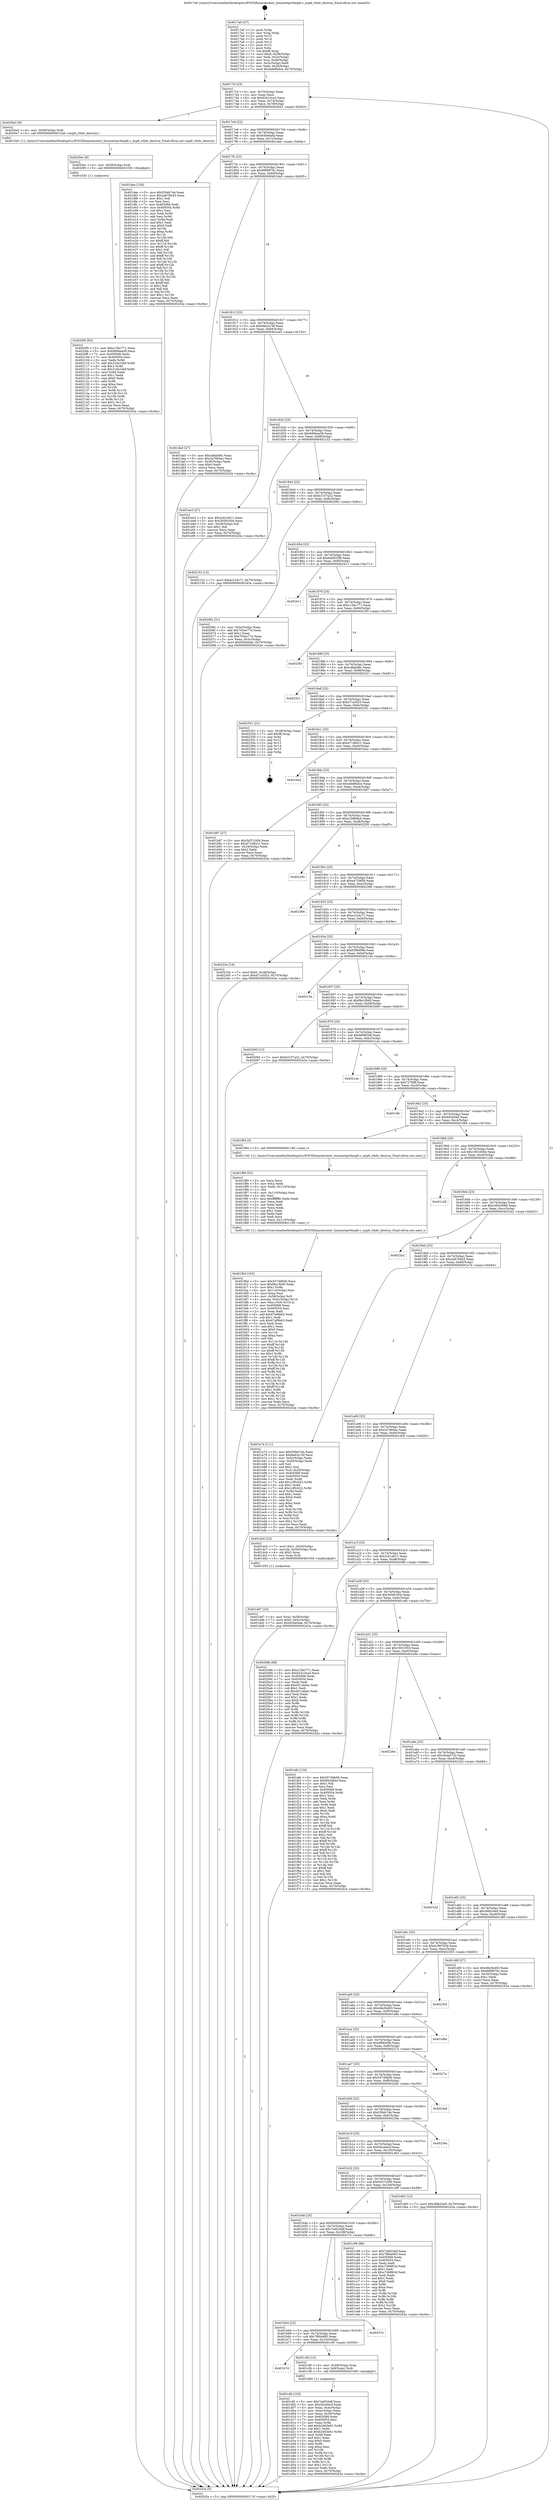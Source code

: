 digraph "0x4017a0" {
  label = "0x4017a0 (/mnt/c/Users/mathe/Desktop/tcc/POCII/binaries/extr_linuxnetipv6mip6.c_mip6_rthdr_destroy_Final-ollvm.out::main(0))"
  labelloc = "t"
  node[shape=record]

  Entry [label="",width=0.3,height=0.3,shape=circle,fillcolor=black,style=filled]
  "0x4017cf" [label="{
     0x4017cf [23]\l
     | [instrs]\l
     &nbsp;&nbsp;0x4017cf \<+3\>: mov -0x70(%rbp),%eax\l
     &nbsp;&nbsp;0x4017d2 \<+2\>: mov %eax,%ecx\l
     &nbsp;&nbsp;0x4017d4 \<+6\>: sub $0x92410ca3,%ecx\l
     &nbsp;&nbsp;0x4017da \<+3\>: mov %eax,-0x74(%rbp)\l
     &nbsp;&nbsp;0x4017dd \<+3\>: mov %ecx,-0x78(%rbp)\l
     &nbsp;&nbsp;0x4017e0 \<+6\>: je 00000000004020e3 \<main+0x943\>\l
  }"]
  "0x4020e3" [label="{
     0x4020e3 [9]\l
     | [instrs]\l
     &nbsp;&nbsp;0x4020e3 \<+4\>: mov -0x58(%rbp),%rdi\l
     &nbsp;&nbsp;0x4020e7 \<+5\>: call 00000000004015a0 \<mip6_rthdr_destroy\>\l
     | [calls]\l
     &nbsp;&nbsp;0x4015a0 \{1\} (/mnt/c/Users/mathe/Desktop/tcc/POCII/binaries/extr_linuxnetipv6mip6.c_mip6_rthdr_destroy_Final-ollvm.out::mip6_rthdr_destroy)\l
  }"]
  "0x4017e6" [label="{
     0x4017e6 [22]\l
     | [instrs]\l
     &nbsp;&nbsp;0x4017e6 \<+5\>: jmp 00000000004017eb \<main+0x4b\>\l
     &nbsp;&nbsp;0x4017eb \<+3\>: mov -0x74(%rbp),%eax\l
     &nbsp;&nbsp;0x4017ee \<+5\>: sub $0x930e0afa,%eax\l
     &nbsp;&nbsp;0x4017f3 \<+3\>: mov %eax,-0x7c(%rbp)\l
     &nbsp;&nbsp;0x4017f6 \<+6\>: je 0000000000401dee \<main+0x64e\>\l
  }"]
  Exit [label="",width=0.3,height=0.3,shape=circle,fillcolor=black,style=filled,peripheries=2]
  "0x401dee" [label="{
     0x401dee [134]\l
     | [instrs]\l
     &nbsp;&nbsp;0x401dee \<+5\>: mov $0x55feb7ab,%eax\l
     &nbsp;&nbsp;0x401df3 \<+5\>: mov $0x2a676b43,%ecx\l
     &nbsp;&nbsp;0x401df8 \<+2\>: mov $0x1,%dl\l
     &nbsp;&nbsp;0x401dfa \<+2\>: xor %esi,%esi\l
     &nbsp;&nbsp;0x401dfc \<+7\>: mov 0x405068,%edi\l
     &nbsp;&nbsp;0x401e03 \<+8\>: mov 0x405054,%r8d\l
     &nbsp;&nbsp;0x401e0b \<+3\>: sub $0x1,%esi\l
     &nbsp;&nbsp;0x401e0e \<+3\>: mov %edi,%r9d\l
     &nbsp;&nbsp;0x401e11 \<+3\>: add %esi,%r9d\l
     &nbsp;&nbsp;0x401e14 \<+4\>: imul %r9d,%edi\l
     &nbsp;&nbsp;0x401e18 \<+3\>: and $0x1,%edi\l
     &nbsp;&nbsp;0x401e1b \<+3\>: cmp $0x0,%edi\l
     &nbsp;&nbsp;0x401e1e \<+4\>: sete %r10b\l
     &nbsp;&nbsp;0x401e22 \<+4\>: cmp $0xa,%r8d\l
     &nbsp;&nbsp;0x401e26 \<+4\>: setl %r11b\l
     &nbsp;&nbsp;0x401e2a \<+3\>: mov %r10b,%bl\l
     &nbsp;&nbsp;0x401e2d \<+3\>: xor $0xff,%bl\l
     &nbsp;&nbsp;0x401e30 \<+3\>: mov %r11b,%r14b\l
     &nbsp;&nbsp;0x401e33 \<+4\>: xor $0xff,%r14b\l
     &nbsp;&nbsp;0x401e37 \<+3\>: xor $0x1,%dl\l
     &nbsp;&nbsp;0x401e3a \<+3\>: mov %bl,%r15b\l
     &nbsp;&nbsp;0x401e3d \<+4\>: and $0xff,%r15b\l
     &nbsp;&nbsp;0x401e41 \<+3\>: and %dl,%r10b\l
     &nbsp;&nbsp;0x401e44 \<+3\>: mov %r14b,%r12b\l
     &nbsp;&nbsp;0x401e47 \<+4\>: and $0xff,%r12b\l
     &nbsp;&nbsp;0x401e4b \<+3\>: and %dl,%r11b\l
     &nbsp;&nbsp;0x401e4e \<+3\>: or %r10b,%r15b\l
     &nbsp;&nbsp;0x401e51 \<+3\>: or %r11b,%r12b\l
     &nbsp;&nbsp;0x401e54 \<+3\>: xor %r12b,%r15b\l
     &nbsp;&nbsp;0x401e57 \<+3\>: or %r14b,%bl\l
     &nbsp;&nbsp;0x401e5a \<+3\>: xor $0xff,%bl\l
     &nbsp;&nbsp;0x401e5d \<+3\>: or $0x1,%dl\l
     &nbsp;&nbsp;0x401e60 \<+2\>: and %dl,%bl\l
     &nbsp;&nbsp;0x401e62 \<+3\>: or %bl,%r15b\l
     &nbsp;&nbsp;0x401e65 \<+4\>: test $0x1,%r15b\l
     &nbsp;&nbsp;0x401e69 \<+3\>: cmovne %ecx,%eax\l
     &nbsp;&nbsp;0x401e6c \<+3\>: mov %eax,-0x70(%rbp)\l
     &nbsp;&nbsp;0x401e6f \<+5\>: jmp 000000000040243a \<main+0xc9a\>\l
  }"]
  "0x4017fc" [label="{
     0x4017fc [22]\l
     | [instrs]\l
     &nbsp;&nbsp;0x4017fc \<+5\>: jmp 0000000000401801 \<main+0x61\>\l
     &nbsp;&nbsp;0x401801 \<+3\>: mov -0x74(%rbp),%eax\l
     &nbsp;&nbsp;0x401804 \<+5\>: sub $0x99f9870c,%eax\l
     &nbsp;&nbsp;0x401809 \<+3\>: mov %eax,-0x80(%rbp)\l
     &nbsp;&nbsp;0x40180c \<+6\>: je 0000000000401da5 \<main+0x605\>\l
  }"]
  "0x4020f5" [label="{
     0x4020f5 [93]\l
     | [instrs]\l
     &nbsp;&nbsp;0x4020f5 \<+5\>: mov $0xc13bc771,%eax\l
     &nbsp;&nbsp;0x4020fa \<+5\>: mov $0x9d94ea59,%ecx\l
     &nbsp;&nbsp;0x4020ff \<+7\>: mov 0x405068,%edx\l
     &nbsp;&nbsp;0x402106 \<+7\>: mov 0x405054,%esi\l
     &nbsp;&nbsp;0x40210d \<+3\>: mov %edx,%r8d\l
     &nbsp;&nbsp;0x402110 \<+7\>: add $0x316e1bbf,%r8d\l
     &nbsp;&nbsp;0x402117 \<+4\>: sub $0x1,%r8d\l
     &nbsp;&nbsp;0x40211b \<+7\>: sub $0x316e1bbf,%r8d\l
     &nbsp;&nbsp;0x402122 \<+4\>: imul %r8d,%edx\l
     &nbsp;&nbsp;0x402126 \<+3\>: and $0x1,%edx\l
     &nbsp;&nbsp;0x402129 \<+3\>: cmp $0x0,%edx\l
     &nbsp;&nbsp;0x40212c \<+4\>: sete %r9b\l
     &nbsp;&nbsp;0x402130 \<+3\>: cmp $0xa,%esi\l
     &nbsp;&nbsp;0x402133 \<+4\>: setl %r10b\l
     &nbsp;&nbsp;0x402137 \<+3\>: mov %r9b,%r11b\l
     &nbsp;&nbsp;0x40213a \<+3\>: and %r10b,%r11b\l
     &nbsp;&nbsp;0x40213d \<+3\>: xor %r10b,%r9b\l
     &nbsp;&nbsp;0x402140 \<+3\>: or %r9b,%r11b\l
     &nbsp;&nbsp;0x402143 \<+4\>: test $0x1,%r11b\l
     &nbsp;&nbsp;0x402147 \<+3\>: cmovne %ecx,%eax\l
     &nbsp;&nbsp;0x40214a \<+3\>: mov %eax,-0x70(%rbp)\l
     &nbsp;&nbsp;0x40214d \<+5\>: jmp 000000000040243a \<main+0xc9a\>\l
  }"]
  "0x401da5" [label="{
     0x401da5 [27]\l
     | [instrs]\l
     &nbsp;&nbsp;0x401da5 \<+5\>: mov $0xcdfabd8c,%eax\l
     &nbsp;&nbsp;0x401daa \<+5\>: mov $0x2a7664ec,%ecx\l
     &nbsp;&nbsp;0x401daf \<+3\>: mov -0x30(%rbp),%edx\l
     &nbsp;&nbsp;0x401db2 \<+3\>: cmp $0x0,%edx\l
     &nbsp;&nbsp;0x401db5 \<+3\>: cmove %ecx,%eax\l
     &nbsp;&nbsp;0x401db8 \<+3\>: mov %eax,-0x70(%rbp)\l
     &nbsp;&nbsp;0x401dbb \<+5\>: jmp 000000000040243a \<main+0xc9a\>\l
  }"]
  "0x401812" [label="{
     0x401812 [25]\l
     | [instrs]\l
     &nbsp;&nbsp;0x401812 \<+5\>: jmp 0000000000401817 \<main+0x77\>\l
     &nbsp;&nbsp;0x401817 \<+3\>: mov -0x74(%rbp),%eax\l
     &nbsp;&nbsp;0x40181a \<+5\>: sub $0x9a62a74f,%eax\l
     &nbsp;&nbsp;0x40181f \<+6\>: mov %eax,-0x84(%rbp)\l
     &nbsp;&nbsp;0x401825 \<+6\>: je 0000000000401ee3 \<main+0x743\>\l
  }"]
  "0x4020ec" [label="{
     0x4020ec [9]\l
     | [instrs]\l
     &nbsp;&nbsp;0x4020ec \<+4\>: mov -0x58(%rbp),%rdi\l
     &nbsp;&nbsp;0x4020f0 \<+5\>: call 0000000000401030 \<free@plt\>\l
     | [calls]\l
     &nbsp;&nbsp;0x401030 \{1\} (unknown)\l
  }"]
  "0x401ee3" [label="{
     0x401ee3 [27]\l
     | [instrs]\l
     &nbsp;&nbsp;0x401ee3 \<+5\>: mov $0x2cb1a911,%eax\l
     &nbsp;&nbsp;0x401ee8 \<+5\>: mov $0x3056c504,%ecx\l
     &nbsp;&nbsp;0x401eed \<+3\>: mov -0x29(%rbp),%dl\l
     &nbsp;&nbsp;0x401ef0 \<+3\>: test $0x1,%dl\l
     &nbsp;&nbsp;0x401ef3 \<+3\>: cmovne %ecx,%eax\l
     &nbsp;&nbsp;0x401ef6 \<+3\>: mov %eax,-0x70(%rbp)\l
     &nbsp;&nbsp;0x401ef9 \<+5\>: jmp 000000000040243a \<main+0xc9a\>\l
  }"]
  "0x40182b" [label="{
     0x40182b [25]\l
     | [instrs]\l
     &nbsp;&nbsp;0x40182b \<+5\>: jmp 0000000000401830 \<main+0x90\>\l
     &nbsp;&nbsp;0x401830 \<+3\>: mov -0x74(%rbp),%eax\l
     &nbsp;&nbsp;0x401833 \<+5\>: sub $0x9d94ea59,%eax\l
     &nbsp;&nbsp;0x401838 \<+6\>: mov %eax,-0x88(%rbp)\l
     &nbsp;&nbsp;0x40183e \<+6\>: je 0000000000402152 \<main+0x9b2\>\l
  }"]
  "0x401fbd" [label="{
     0x401fbd [163]\l
     | [instrs]\l
     &nbsp;&nbsp;0x401fbd \<+5\>: mov $0x55749b06,%ecx\l
     &nbsp;&nbsp;0x401fc2 \<+5\>: mov $0xf8a1f0d0,%edx\l
     &nbsp;&nbsp;0x401fc7 \<+3\>: mov $0x1,%r8b\l
     &nbsp;&nbsp;0x401fca \<+6\>: mov -0x114(%rbp),%esi\l
     &nbsp;&nbsp;0x401fd0 \<+3\>: imul %eax,%esi\l
     &nbsp;&nbsp;0x401fd3 \<+4\>: mov -0x58(%rbp),%r9\l
     &nbsp;&nbsp;0x401fd7 \<+4\>: movslq -0x5c(%rbp),%r10\l
     &nbsp;&nbsp;0x401fdb \<+4\>: mov %esi,(%r9,%r10,4)\l
     &nbsp;&nbsp;0x401fdf \<+7\>: mov 0x405068,%eax\l
     &nbsp;&nbsp;0x401fe6 \<+7\>: mov 0x405054,%esi\l
     &nbsp;&nbsp;0x401fed \<+2\>: mov %eax,%edi\l
     &nbsp;&nbsp;0x401fef \<+6\>: add $0x67af9b63,%edi\l
     &nbsp;&nbsp;0x401ff5 \<+3\>: sub $0x1,%edi\l
     &nbsp;&nbsp;0x401ff8 \<+6\>: sub $0x67af9b63,%edi\l
     &nbsp;&nbsp;0x401ffe \<+3\>: imul %edi,%eax\l
     &nbsp;&nbsp;0x402001 \<+3\>: and $0x1,%eax\l
     &nbsp;&nbsp;0x402004 \<+3\>: cmp $0x0,%eax\l
     &nbsp;&nbsp;0x402007 \<+4\>: sete %r11b\l
     &nbsp;&nbsp;0x40200b \<+3\>: cmp $0xa,%esi\l
     &nbsp;&nbsp;0x40200e \<+3\>: setl %bl\l
     &nbsp;&nbsp;0x402011 \<+3\>: mov %r11b,%r14b\l
     &nbsp;&nbsp;0x402014 \<+4\>: xor $0xff,%r14b\l
     &nbsp;&nbsp;0x402018 \<+3\>: mov %bl,%r15b\l
     &nbsp;&nbsp;0x40201b \<+4\>: xor $0xff,%r15b\l
     &nbsp;&nbsp;0x40201f \<+4\>: xor $0x1,%r8b\l
     &nbsp;&nbsp;0x402023 \<+3\>: mov %r14b,%r12b\l
     &nbsp;&nbsp;0x402026 \<+4\>: and $0xff,%r12b\l
     &nbsp;&nbsp;0x40202a \<+3\>: and %r8b,%r11b\l
     &nbsp;&nbsp;0x40202d \<+3\>: mov %r15b,%r13b\l
     &nbsp;&nbsp;0x402030 \<+4\>: and $0xff,%r13b\l
     &nbsp;&nbsp;0x402034 \<+3\>: and %r8b,%bl\l
     &nbsp;&nbsp;0x402037 \<+3\>: or %r11b,%r12b\l
     &nbsp;&nbsp;0x40203a \<+3\>: or %bl,%r13b\l
     &nbsp;&nbsp;0x40203d \<+3\>: xor %r13b,%r12b\l
     &nbsp;&nbsp;0x402040 \<+3\>: or %r15b,%r14b\l
     &nbsp;&nbsp;0x402043 \<+4\>: xor $0xff,%r14b\l
     &nbsp;&nbsp;0x402047 \<+4\>: or $0x1,%r8b\l
     &nbsp;&nbsp;0x40204b \<+3\>: and %r8b,%r14b\l
     &nbsp;&nbsp;0x40204e \<+3\>: or %r14b,%r12b\l
     &nbsp;&nbsp;0x402051 \<+4\>: test $0x1,%r12b\l
     &nbsp;&nbsp;0x402055 \<+3\>: cmovne %edx,%ecx\l
     &nbsp;&nbsp;0x402058 \<+3\>: mov %ecx,-0x70(%rbp)\l
     &nbsp;&nbsp;0x40205b \<+5\>: jmp 000000000040243a \<main+0xc9a\>\l
  }"]
  "0x402152" [label="{
     0x402152 [12]\l
     | [instrs]\l
     &nbsp;&nbsp;0x402152 \<+7\>: movl $0xec234c71,-0x70(%rbp)\l
     &nbsp;&nbsp;0x402159 \<+5\>: jmp 000000000040243a \<main+0xc9a\>\l
  }"]
  "0x401844" [label="{
     0x401844 [25]\l
     | [instrs]\l
     &nbsp;&nbsp;0x401844 \<+5\>: jmp 0000000000401849 \<main+0xa9\>\l
     &nbsp;&nbsp;0x401849 \<+3\>: mov -0x74(%rbp),%eax\l
     &nbsp;&nbsp;0x40184c \<+5\>: sub $0xb3157a22,%eax\l
     &nbsp;&nbsp;0x401851 \<+6\>: mov %eax,-0x8c(%rbp)\l
     &nbsp;&nbsp;0x401857 \<+6\>: je 000000000040206c \<main+0x8cc\>\l
  }"]
  "0x401f89" [label="{
     0x401f89 [52]\l
     | [instrs]\l
     &nbsp;&nbsp;0x401f89 \<+2\>: xor %ecx,%ecx\l
     &nbsp;&nbsp;0x401f8b \<+5\>: mov $0x2,%edx\l
     &nbsp;&nbsp;0x401f90 \<+6\>: mov %edx,-0x110(%rbp)\l
     &nbsp;&nbsp;0x401f96 \<+1\>: cltd\l
     &nbsp;&nbsp;0x401f97 \<+6\>: mov -0x110(%rbp),%esi\l
     &nbsp;&nbsp;0x401f9d \<+2\>: idiv %esi\l
     &nbsp;&nbsp;0x401f9f \<+6\>: imul $0xfffffffe,%edx,%edx\l
     &nbsp;&nbsp;0x401fa5 \<+2\>: mov %ecx,%edi\l
     &nbsp;&nbsp;0x401fa7 \<+2\>: sub %edx,%edi\l
     &nbsp;&nbsp;0x401fa9 \<+2\>: mov %ecx,%edx\l
     &nbsp;&nbsp;0x401fab \<+3\>: sub $0x1,%edx\l
     &nbsp;&nbsp;0x401fae \<+2\>: add %edx,%edi\l
     &nbsp;&nbsp;0x401fb0 \<+2\>: sub %edi,%ecx\l
     &nbsp;&nbsp;0x401fb2 \<+6\>: mov %ecx,-0x114(%rbp)\l
     &nbsp;&nbsp;0x401fb8 \<+5\>: call 0000000000401160 \<next_i\>\l
     | [calls]\l
     &nbsp;&nbsp;0x401160 \{1\} (/mnt/c/Users/mathe/Desktop/tcc/POCII/binaries/extr_linuxnetipv6mip6.c_mip6_rthdr_destroy_Final-ollvm.out::next_i)\l
  }"]
  "0x40206c" [label="{
     0x40206c [31]\l
     | [instrs]\l
     &nbsp;&nbsp;0x40206c \<+3\>: mov -0x5c(%rbp),%eax\l
     &nbsp;&nbsp;0x40206f \<+5\>: add $0x703ec77e,%eax\l
     &nbsp;&nbsp;0x402074 \<+3\>: add $0x1,%eax\l
     &nbsp;&nbsp;0x402077 \<+5\>: sub $0x703ec77e,%eax\l
     &nbsp;&nbsp;0x40207c \<+3\>: mov %eax,-0x5c(%rbp)\l
     &nbsp;&nbsp;0x40207f \<+7\>: movl $0x930e0afa,-0x70(%rbp)\l
     &nbsp;&nbsp;0x402086 \<+5\>: jmp 000000000040243a \<main+0xc9a\>\l
  }"]
  "0x40185d" [label="{
     0x40185d [25]\l
     | [instrs]\l
     &nbsp;&nbsp;0x40185d \<+5\>: jmp 0000000000401862 \<main+0xc2\>\l
     &nbsp;&nbsp;0x401862 \<+3\>: mov -0x74(%rbp),%eax\l
     &nbsp;&nbsp;0x401865 \<+5\>: sub $0xb4d025fb,%eax\l
     &nbsp;&nbsp;0x40186a \<+6\>: mov %eax,-0x90(%rbp)\l
     &nbsp;&nbsp;0x401870 \<+6\>: je 0000000000402411 \<main+0xc71\>\l
  }"]
  "0x401dd7" [label="{
     0x401dd7 [23]\l
     | [instrs]\l
     &nbsp;&nbsp;0x401dd7 \<+4\>: mov %rax,-0x58(%rbp)\l
     &nbsp;&nbsp;0x401ddb \<+7\>: movl $0x0,-0x5c(%rbp)\l
     &nbsp;&nbsp;0x401de2 \<+7\>: movl $0x930e0afa,-0x70(%rbp)\l
     &nbsp;&nbsp;0x401de9 \<+5\>: jmp 000000000040243a \<main+0xc9a\>\l
  }"]
  "0x402411" [label="{
     0x402411\l
  }", style=dashed]
  "0x401876" [label="{
     0x401876 [25]\l
     | [instrs]\l
     &nbsp;&nbsp;0x401876 \<+5\>: jmp 000000000040187b \<main+0xdb\>\l
     &nbsp;&nbsp;0x40187b \<+3\>: mov -0x74(%rbp),%eax\l
     &nbsp;&nbsp;0x40187e \<+5\>: sub $0xc13bc771,%eax\l
     &nbsp;&nbsp;0x401883 \<+6\>: mov %eax,-0x94(%rbp)\l
     &nbsp;&nbsp;0x401889 \<+6\>: je 00000000004023f3 \<main+0xc53\>\l
  }"]
  "0x401cfd" [label="{
     0x401cfd [102]\l
     | [instrs]\l
     &nbsp;&nbsp;0x401cfd \<+5\>: mov $0x7ed024df,%ecx\l
     &nbsp;&nbsp;0x401d02 \<+5\>: mov $0x5bce0ecf,%edx\l
     &nbsp;&nbsp;0x401d07 \<+3\>: mov %eax,-0x4c(%rbp)\l
     &nbsp;&nbsp;0x401d0a \<+3\>: mov -0x4c(%rbp),%eax\l
     &nbsp;&nbsp;0x401d0d \<+3\>: mov %eax,-0x30(%rbp)\l
     &nbsp;&nbsp;0x401d10 \<+7\>: mov 0x405068,%eax\l
     &nbsp;&nbsp;0x401d17 \<+7\>: mov 0x405054,%esi\l
     &nbsp;&nbsp;0x401d1e \<+3\>: mov %eax,%r8d\l
     &nbsp;&nbsp;0x401d21 \<+7\>: add $0xb2463e61,%r8d\l
     &nbsp;&nbsp;0x401d28 \<+4\>: sub $0x1,%r8d\l
     &nbsp;&nbsp;0x401d2c \<+7\>: sub $0xb2463e61,%r8d\l
     &nbsp;&nbsp;0x401d33 \<+4\>: imul %r8d,%eax\l
     &nbsp;&nbsp;0x401d37 \<+3\>: and $0x1,%eax\l
     &nbsp;&nbsp;0x401d3a \<+3\>: cmp $0x0,%eax\l
     &nbsp;&nbsp;0x401d3d \<+4\>: sete %r9b\l
     &nbsp;&nbsp;0x401d41 \<+3\>: cmp $0xa,%esi\l
     &nbsp;&nbsp;0x401d44 \<+4\>: setl %r10b\l
     &nbsp;&nbsp;0x401d48 \<+3\>: mov %r9b,%r11b\l
     &nbsp;&nbsp;0x401d4b \<+3\>: and %r10b,%r11b\l
     &nbsp;&nbsp;0x401d4e \<+3\>: xor %r10b,%r9b\l
     &nbsp;&nbsp;0x401d51 \<+3\>: or %r9b,%r11b\l
     &nbsp;&nbsp;0x401d54 \<+4\>: test $0x1,%r11b\l
     &nbsp;&nbsp;0x401d58 \<+3\>: cmovne %edx,%ecx\l
     &nbsp;&nbsp;0x401d5b \<+3\>: mov %ecx,-0x70(%rbp)\l
     &nbsp;&nbsp;0x401d5e \<+5\>: jmp 000000000040243a \<main+0xc9a\>\l
  }"]
  "0x4023f3" [label="{
     0x4023f3\l
  }", style=dashed]
  "0x40188f" [label="{
     0x40188f [25]\l
     | [instrs]\l
     &nbsp;&nbsp;0x40188f \<+5\>: jmp 0000000000401894 \<main+0xf4\>\l
     &nbsp;&nbsp;0x401894 \<+3\>: mov -0x74(%rbp),%eax\l
     &nbsp;&nbsp;0x401897 \<+5\>: sub $0xcdfabd8c,%eax\l
     &nbsp;&nbsp;0x40189c \<+6\>: mov %eax,-0x98(%rbp)\l
     &nbsp;&nbsp;0x4018a2 \<+6\>: je 0000000000402321 \<main+0xb81\>\l
  }"]
  "0x401b7d" [label="{
     0x401b7d\l
  }", style=dashed]
  "0x402321" [label="{
     0x402321\l
  }", style=dashed]
  "0x4018a8" [label="{
     0x4018a8 [25]\l
     | [instrs]\l
     &nbsp;&nbsp;0x4018a8 \<+5\>: jmp 00000000004018ad \<main+0x10d\>\l
     &nbsp;&nbsp;0x4018ad \<+3\>: mov -0x74(%rbp),%eax\l
     &nbsp;&nbsp;0x4018b0 \<+5\>: sub $0xd71a5f23,%eax\l
     &nbsp;&nbsp;0x4018b5 \<+6\>: mov %eax,-0x9c(%rbp)\l
     &nbsp;&nbsp;0x4018bb \<+6\>: je 0000000000402351 \<main+0xbb1\>\l
  }"]
  "0x401cf0" [label="{
     0x401cf0 [13]\l
     | [instrs]\l
     &nbsp;&nbsp;0x401cf0 \<+4\>: mov -0x48(%rbp),%rax\l
     &nbsp;&nbsp;0x401cf4 \<+4\>: mov 0x8(%rax),%rdi\l
     &nbsp;&nbsp;0x401cf8 \<+5\>: call 0000000000401060 \<atoi@plt\>\l
     | [calls]\l
     &nbsp;&nbsp;0x401060 \{1\} (unknown)\l
  }"]
  "0x402351" [label="{
     0x402351 [21]\l
     | [instrs]\l
     &nbsp;&nbsp;0x402351 \<+3\>: mov -0x38(%rbp),%eax\l
     &nbsp;&nbsp;0x402354 \<+7\>: add $0xf8,%rsp\l
     &nbsp;&nbsp;0x40235b \<+1\>: pop %rbx\l
     &nbsp;&nbsp;0x40235c \<+2\>: pop %r12\l
     &nbsp;&nbsp;0x40235e \<+2\>: pop %r13\l
     &nbsp;&nbsp;0x402360 \<+2\>: pop %r14\l
     &nbsp;&nbsp;0x402362 \<+2\>: pop %r15\l
     &nbsp;&nbsp;0x402364 \<+1\>: pop %rbp\l
     &nbsp;&nbsp;0x402365 \<+1\>: ret\l
  }"]
  "0x4018c1" [label="{
     0x4018c1 [25]\l
     | [instrs]\l
     &nbsp;&nbsp;0x4018c1 \<+5\>: jmp 00000000004018c6 \<main+0x126\>\l
     &nbsp;&nbsp;0x4018c6 \<+3\>: mov -0x74(%rbp),%eax\l
     &nbsp;&nbsp;0x4018c9 \<+5\>: sub $0xd71d92c1,%eax\l
     &nbsp;&nbsp;0x4018ce \<+6\>: mov %eax,-0xa0(%rbp)\l
     &nbsp;&nbsp;0x4018d4 \<+6\>: je 0000000000401ba2 \<main+0x402\>\l
  }"]
  "0x401b64" [label="{
     0x401b64 [25]\l
     | [instrs]\l
     &nbsp;&nbsp;0x401b64 \<+5\>: jmp 0000000000401b69 \<main+0x3c9\>\l
     &nbsp;&nbsp;0x401b69 \<+3\>: mov -0x74(%rbp),%eax\l
     &nbsp;&nbsp;0x401b6c \<+5\>: sub $0x7f80a983,%eax\l
     &nbsp;&nbsp;0x401b71 \<+6\>: mov %eax,-0x10c(%rbp)\l
     &nbsp;&nbsp;0x401b77 \<+6\>: je 0000000000401cf0 \<main+0x550\>\l
  }"]
  "0x401ba2" [label="{
     0x401ba2\l
  }", style=dashed]
  "0x4018da" [label="{
     0x4018da [25]\l
     | [instrs]\l
     &nbsp;&nbsp;0x4018da \<+5\>: jmp 00000000004018df \<main+0x13f\>\l
     &nbsp;&nbsp;0x4018df \<+3\>: mov -0x74(%rbp),%eax\l
     &nbsp;&nbsp;0x4018e2 \<+5\>: sub $0xddd9bdce,%eax\l
     &nbsp;&nbsp;0x4018e7 \<+6\>: mov %eax,-0xa4(%rbp)\l
     &nbsp;&nbsp;0x4018ed \<+6\>: je 0000000000401b87 \<main+0x3e7\>\l
  }"]
  "0x40237e" [label="{
     0x40237e\l
  }", style=dashed]
  "0x401b87" [label="{
     0x401b87 [27]\l
     | [instrs]\l
     &nbsp;&nbsp;0x401b87 \<+5\>: mov $0x5d37c50b,%eax\l
     &nbsp;&nbsp;0x401b8c \<+5\>: mov $0xd71d92c1,%ecx\l
     &nbsp;&nbsp;0x401b91 \<+3\>: mov -0x34(%rbp),%edx\l
     &nbsp;&nbsp;0x401b94 \<+3\>: cmp $0x2,%edx\l
     &nbsp;&nbsp;0x401b97 \<+3\>: cmovne %ecx,%eax\l
     &nbsp;&nbsp;0x401b9a \<+3\>: mov %eax,-0x70(%rbp)\l
     &nbsp;&nbsp;0x401b9d \<+5\>: jmp 000000000040243a \<main+0xc9a\>\l
  }"]
  "0x4018f3" [label="{
     0x4018f3 [25]\l
     | [instrs]\l
     &nbsp;&nbsp;0x4018f3 \<+5\>: jmp 00000000004018f8 \<main+0x158\>\l
     &nbsp;&nbsp;0x4018f8 \<+3\>: mov -0x74(%rbp),%eax\l
     &nbsp;&nbsp;0x4018fb \<+5\>: sub $0xe198b8a4,%eax\l
     &nbsp;&nbsp;0x401900 \<+6\>: mov %eax,-0xa8(%rbp)\l
     &nbsp;&nbsp;0x401906 \<+6\>: je 0000000000402295 \<main+0xaf5\>\l
  }"]
  "0x40243a" [label="{
     0x40243a [5]\l
     | [instrs]\l
     &nbsp;&nbsp;0x40243a \<+5\>: jmp 00000000004017cf \<main+0x2f\>\l
  }"]
  "0x4017a0" [label="{
     0x4017a0 [47]\l
     | [instrs]\l
     &nbsp;&nbsp;0x4017a0 \<+1\>: push %rbp\l
     &nbsp;&nbsp;0x4017a1 \<+3\>: mov %rsp,%rbp\l
     &nbsp;&nbsp;0x4017a4 \<+2\>: push %r15\l
     &nbsp;&nbsp;0x4017a6 \<+2\>: push %r14\l
     &nbsp;&nbsp;0x4017a8 \<+2\>: push %r13\l
     &nbsp;&nbsp;0x4017aa \<+2\>: push %r12\l
     &nbsp;&nbsp;0x4017ac \<+1\>: push %rbx\l
     &nbsp;&nbsp;0x4017ad \<+7\>: sub $0xf8,%rsp\l
     &nbsp;&nbsp;0x4017b4 \<+7\>: movl $0x0,-0x38(%rbp)\l
     &nbsp;&nbsp;0x4017bb \<+3\>: mov %edi,-0x3c(%rbp)\l
     &nbsp;&nbsp;0x4017be \<+4\>: mov %rsi,-0x48(%rbp)\l
     &nbsp;&nbsp;0x4017c2 \<+3\>: mov -0x3c(%rbp),%edi\l
     &nbsp;&nbsp;0x4017c5 \<+3\>: mov %edi,-0x34(%rbp)\l
     &nbsp;&nbsp;0x4017c8 \<+7\>: movl $0xddd9bdce,-0x70(%rbp)\l
  }"]
  "0x401b4b" [label="{
     0x401b4b [25]\l
     | [instrs]\l
     &nbsp;&nbsp;0x401b4b \<+5\>: jmp 0000000000401b50 \<main+0x3b0\>\l
     &nbsp;&nbsp;0x401b50 \<+3\>: mov -0x74(%rbp),%eax\l
     &nbsp;&nbsp;0x401b53 \<+5\>: sub $0x7ed024df,%eax\l
     &nbsp;&nbsp;0x401b58 \<+6\>: mov %eax,-0x108(%rbp)\l
     &nbsp;&nbsp;0x401b5e \<+6\>: je 000000000040237e \<main+0xbde\>\l
  }"]
  "0x402295" [label="{
     0x402295\l
  }", style=dashed]
  "0x40190c" [label="{
     0x40190c [25]\l
     | [instrs]\l
     &nbsp;&nbsp;0x40190c \<+5\>: jmp 0000000000401911 \<main+0x171\>\l
     &nbsp;&nbsp;0x401911 \<+3\>: mov -0x74(%rbp),%eax\l
     &nbsp;&nbsp;0x401914 \<+5\>: sub $0xe4729f58,%eax\l
     &nbsp;&nbsp;0x401919 \<+6\>: mov %eax,-0xac(%rbp)\l
     &nbsp;&nbsp;0x40191f \<+6\>: je 0000000000402366 \<main+0xbc6\>\l
  }"]
  "0x401c98" [label="{
     0x401c98 [88]\l
     | [instrs]\l
     &nbsp;&nbsp;0x401c98 \<+5\>: mov $0x7ed024df,%eax\l
     &nbsp;&nbsp;0x401c9d \<+5\>: mov $0x7f80a983,%ecx\l
     &nbsp;&nbsp;0x401ca2 \<+7\>: mov 0x405068,%edx\l
     &nbsp;&nbsp;0x401ca9 \<+7\>: mov 0x405054,%esi\l
     &nbsp;&nbsp;0x401cb0 \<+2\>: mov %edx,%edi\l
     &nbsp;&nbsp;0x401cb2 \<+6\>: add $0xc7d6862d,%edi\l
     &nbsp;&nbsp;0x401cb8 \<+3\>: sub $0x1,%edi\l
     &nbsp;&nbsp;0x401cbb \<+6\>: sub $0xc7d6862d,%edi\l
     &nbsp;&nbsp;0x401cc1 \<+3\>: imul %edi,%edx\l
     &nbsp;&nbsp;0x401cc4 \<+3\>: and $0x1,%edx\l
     &nbsp;&nbsp;0x401cc7 \<+3\>: cmp $0x0,%edx\l
     &nbsp;&nbsp;0x401cca \<+4\>: sete %r8b\l
     &nbsp;&nbsp;0x401cce \<+3\>: cmp $0xa,%esi\l
     &nbsp;&nbsp;0x401cd1 \<+4\>: setl %r9b\l
     &nbsp;&nbsp;0x401cd5 \<+3\>: mov %r8b,%r10b\l
     &nbsp;&nbsp;0x401cd8 \<+3\>: and %r9b,%r10b\l
     &nbsp;&nbsp;0x401cdb \<+3\>: xor %r9b,%r8b\l
     &nbsp;&nbsp;0x401cde \<+3\>: or %r8b,%r10b\l
     &nbsp;&nbsp;0x401ce1 \<+4\>: test $0x1,%r10b\l
     &nbsp;&nbsp;0x401ce5 \<+3\>: cmovne %ecx,%eax\l
     &nbsp;&nbsp;0x401ce8 \<+3\>: mov %eax,-0x70(%rbp)\l
     &nbsp;&nbsp;0x401ceb \<+5\>: jmp 000000000040243a \<main+0xc9a\>\l
  }"]
  "0x402366" [label="{
     0x402366\l
  }", style=dashed]
  "0x401925" [label="{
     0x401925 [25]\l
     | [instrs]\l
     &nbsp;&nbsp;0x401925 \<+5\>: jmp 000000000040192a \<main+0x18a\>\l
     &nbsp;&nbsp;0x40192a \<+3\>: mov -0x74(%rbp),%eax\l
     &nbsp;&nbsp;0x40192d \<+5\>: sub $0xec234c71,%eax\l
     &nbsp;&nbsp;0x401932 \<+6\>: mov %eax,-0xb0(%rbp)\l
     &nbsp;&nbsp;0x401938 \<+6\>: je 000000000040233e \<main+0xb9e\>\l
  }"]
  "0x401b32" [label="{
     0x401b32 [25]\l
     | [instrs]\l
     &nbsp;&nbsp;0x401b32 \<+5\>: jmp 0000000000401b37 \<main+0x397\>\l
     &nbsp;&nbsp;0x401b37 \<+3\>: mov -0x74(%rbp),%eax\l
     &nbsp;&nbsp;0x401b3a \<+5\>: sub $0x5d37c50b,%eax\l
     &nbsp;&nbsp;0x401b3f \<+6\>: mov %eax,-0x104(%rbp)\l
     &nbsp;&nbsp;0x401b45 \<+6\>: je 0000000000401c98 \<main+0x4f8\>\l
  }"]
  "0x40233e" [label="{
     0x40233e [19]\l
     | [instrs]\l
     &nbsp;&nbsp;0x40233e \<+7\>: movl $0x0,-0x38(%rbp)\l
     &nbsp;&nbsp;0x402345 \<+7\>: movl $0xd71a5f23,-0x70(%rbp)\l
     &nbsp;&nbsp;0x40234c \<+5\>: jmp 000000000040243a \<main+0xc9a\>\l
  }"]
  "0x40193e" [label="{
     0x40193e [25]\l
     | [instrs]\l
     &nbsp;&nbsp;0x40193e \<+5\>: jmp 0000000000401943 \<main+0x1a3\>\l
     &nbsp;&nbsp;0x401943 \<+3\>: mov -0x74(%rbp),%eax\l
     &nbsp;&nbsp;0x401946 \<+5\>: sub $0xf396d98e,%eax\l
     &nbsp;&nbsp;0x40194b \<+6\>: mov %eax,-0xb4(%rbp)\l
     &nbsp;&nbsp;0x401951 \<+6\>: je 000000000040215e \<main+0x9be\>\l
  }"]
  "0x401d63" [label="{
     0x401d63 [12]\l
     | [instrs]\l
     &nbsp;&nbsp;0x401d63 \<+7\>: movl $0x3fdb20e9,-0x70(%rbp)\l
     &nbsp;&nbsp;0x401d6a \<+5\>: jmp 000000000040243a \<main+0xc9a\>\l
  }"]
  "0x40215e" [label="{
     0x40215e\l
  }", style=dashed]
  "0x401957" [label="{
     0x401957 [25]\l
     | [instrs]\l
     &nbsp;&nbsp;0x401957 \<+5\>: jmp 000000000040195c \<main+0x1bc\>\l
     &nbsp;&nbsp;0x40195c \<+3\>: mov -0x74(%rbp),%eax\l
     &nbsp;&nbsp;0x40195f \<+5\>: sub $0xf8a1f0d0,%eax\l
     &nbsp;&nbsp;0x401964 \<+6\>: mov %eax,-0xb8(%rbp)\l
     &nbsp;&nbsp;0x40196a \<+6\>: je 0000000000402060 \<main+0x8c0\>\l
  }"]
  "0x401b19" [label="{
     0x401b19 [25]\l
     | [instrs]\l
     &nbsp;&nbsp;0x401b19 \<+5\>: jmp 0000000000401b1e \<main+0x37e\>\l
     &nbsp;&nbsp;0x401b1e \<+3\>: mov -0x74(%rbp),%eax\l
     &nbsp;&nbsp;0x401b21 \<+5\>: sub $0x5bce0ecf,%eax\l
     &nbsp;&nbsp;0x401b26 \<+6\>: mov %eax,-0x100(%rbp)\l
     &nbsp;&nbsp;0x401b2c \<+6\>: je 0000000000401d63 \<main+0x5c3\>\l
  }"]
  "0x402060" [label="{
     0x402060 [12]\l
     | [instrs]\l
     &nbsp;&nbsp;0x402060 \<+7\>: movl $0xb3157a22,-0x70(%rbp)\l
     &nbsp;&nbsp;0x402067 \<+5\>: jmp 000000000040243a \<main+0xc9a\>\l
  }"]
  "0x401970" [label="{
     0x401970 [25]\l
     | [instrs]\l
     &nbsp;&nbsp;0x401970 \<+5\>: jmp 0000000000401975 \<main+0x1d5\>\l
     &nbsp;&nbsp;0x401975 \<+3\>: mov -0x74(%rbp),%eax\l
     &nbsp;&nbsp;0x401978 \<+5\>: sub $0xfe6f85b8,%eax\l
     &nbsp;&nbsp;0x40197d \<+6\>: mov %eax,-0xbc(%rbp)\l
     &nbsp;&nbsp;0x401983 \<+6\>: je 00000000004021ee \<main+0xa4e\>\l
  }"]
  "0x40239a" [label="{
     0x40239a\l
  }", style=dashed]
  "0x4021ee" [label="{
     0x4021ee\l
  }", style=dashed]
  "0x401989" [label="{
     0x401989 [25]\l
     | [instrs]\l
     &nbsp;&nbsp;0x401989 \<+5\>: jmp 000000000040198e \<main+0x1ee\>\l
     &nbsp;&nbsp;0x40198e \<+3\>: mov -0x74(%rbp),%eax\l
     &nbsp;&nbsp;0x401991 \<+5\>: sub $0x727fdff,%eax\l
     &nbsp;&nbsp;0x401996 \<+6\>: mov %eax,-0xc0(%rbp)\l
     &nbsp;&nbsp;0x40199c \<+6\>: je 0000000000401c8c \<main+0x4ec\>\l
  }"]
  "0x401b00" [label="{
     0x401b00 [25]\l
     | [instrs]\l
     &nbsp;&nbsp;0x401b00 \<+5\>: jmp 0000000000401b05 \<main+0x365\>\l
     &nbsp;&nbsp;0x401b05 \<+3\>: mov -0x74(%rbp),%eax\l
     &nbsp;&nbsp;0x401b08 \<+5\>: sub $0x55feb7ab,%eax\l
     &nbsp;&nbsp;0x401b0d \<+6\>: mov %eax,-0xfc(%rbp)\l
     &nbsp;&nbsp;0x401b13 \<+6\>: je 000000000040239a \<main+0xbfa\>\l
  }"]
  "0x401c8c" [label="{
     0x401c8c\l
  }", style=dashed]
  "0x4019a2" [label="{
     0x4019a2 [25]\l
     | [instrs]\l
     &nbsp;&nbsp;0x4019a2 \<+5\>: jmp 00000000004019a7 \<main+0x207\>\l
     &nbsp;&nbsp;0x4019a7 \<+3\>: mov -0x74(%rbp),%eax\l
     &nbsp;&nbsp;0x4019aa \<+5\>: sub $0x85cb84d,%eax\l
     &nbsp;&nbsp;0x4019af \<+6\>: mov %eax,-0xc4(%rbp)\l
     &nbsp;&nbsp;0x4019b5 \<+6\>: je 0000000000401f84 \<main+0x7e4\>\l
  }"]
  "0x4023a6" [label="{
     0x4023a6\l
  }", style=dashed]
  "0x401f84" [label="{
     0x401f84 [5]\l
     | [instrs]\l
     &nbsp;&nbsp;0x401f84 \<+5\>: call 0000000000401160 \<next_i\>\l
     | [calls]\l
     &nbsp;&nbsp;0x401160 \{1\} (/mnt/c/Users/mathe/Desktop/tcc/POCII/binaries/extr_linuxnetipv6mip6.c_mip6_rthdr_destroy_Final-ollvm.out::next_i)\l
  }"]
  "0x4019bb" [label="{
     0x4019bb [25]\l
     | [instrs]\l
     &nbsp;&nbsp;0x4019bb \<+5\>: jmp 00000000004019c0 \<main+0x220\>\l
     &nbsp;&nbsp;0x4019c0 \<+3\>: mov -0x74(%rbp),%eax\l
     &nbsp;&nbsp;0x4019c3 \<+5\>: sub $0x1901656d,%eax\l
     &nbsp;&nbsp;0x4019c8 \<+6\>: mov %eax,-0xc8(%rbp)\l
     &nbsp;&nbsp;0x4019ce \<+6\>: je 0000000000401c28 \<main+0x488\>\l
  }"]
  "0x401ae7" [label="{
     0x401ae7 [25]\l
     | [instrs]\l
     &nbsp;&nbsp;0x401ae7 \<+5\>: jmp 0000000000401aec \<main+0x34c\>\l
     &nbsp;&nbsp;0x401aec \<+3\>: mov -0x74(%rbp),%eax\l
     &nbsp;&nbsp;0x401aef \<+5\>: sub $0x55749b06,%eax\l
     &nbsp;&nbsp;0x401af4 \<+6\>: mov %eax,-0xf8(%rbp)\l
     &nbsp;&nbsp;0x401afa \<+6\>: je 00000000004023a6 \<main+0xc06\>\l
  }"]
  "0x401c28" [label="{
     0x401c28\l
  }", style=dashed]
  "0x4019d4" [label="{
     0x4019d4 [25]\l
     | [instrs]\l
     &nbsp;&nbsp;0x4019d4 \<+5\>: jmp 00000000004019d9 \<main+0x239\>\l
     &nbsp;&nbsp;0x4019d9 \<+3\>: mov -0x74(%rbp),%eax\l
     &nbsp;&nbsp;0x4019dc \<+5\>: sub $0x24920066,%eax\l
     &nbsp;&nbsp;0x4019e1 \<+6\>: mov %eax,-0xcc(%rbp)\l
     &nbsp;&nbsp;0x4019e7 \<+6\>: je 00000000004022e2 \<main+0xb42\>\l
  }"]
  "0x40227a" [label="{
     0x40227a\l
  }", style=dashed]
  "0x4022e2" [label="{
     0x4022e2\l
  }", style=dashed]
  "0x4019ed" [label="{
     0x4019ed [25]\l
     | [instrs]\l
     &nbsp;&nbsp;0x4019ed \<+5\>: jmp 00000000004019f2 \<main+0x252\>\l
     &nbsp;&nbsp;0x4019f2 \<+3\>: mov -0x74(%rbp),%eax\l
     &nbsp;&nbsp;0x4019f5 \<+5\>: sub $0x2a676b43,%eax\l
     &nbsp;&nbsp;0x4019fa \<+6\>: mov %eax,-0xd0(%rbp)\l
     &nbsp;&nbsp;0x401a00 \<+6\>: je 0000000000401e74 \<main+0x6d4\>\l
  }"]
  "0x401ace" [label="{
     0x401ace [25]\l
     | [instrs]\l
     &nbsp;&nbsp;0x401ace \<+5\>: jmp 0000000000401ad3 \<main+0x333\>\l
     &nbsp;&nbsp;0x401ad3 \<+3\>: mov -0x74(%rbp),%eax\l
     &nbsp;&nbsp;0x401ad6 \<+5\>: sub $0x4f6830fe,%eax\l
     &nbsp;&nbsp;0x401adb \<+6\>: mov %eax,-0xf4(%rbp)\l
     &nbsp;&nbsp;0x401ae1 \<+6\>: je 000000000040227a \<main+0xada\>\l
  }"]
  "0x401e74" [label="{
     0x401e74 [111]\l
     | [instrs]\l
     &nbsp;&nbsp;0x401e74 \<+5\>: mov $0x55feb7ab,%eax\l
     &nbsp;&nbsp;0x401e79 \<+5\>: mov $0x9a62a74f,%ecx\l
     &nbsp;&nbsp;0x401e7e \<+3\>: mov -0x5c(%rbp),%edx\l
     &nbsp;&nbsp;0x401e81 \<+3\>: cmp -0x50(%rbp),%edx\l
     &nbsp;&nbsp;0x401e84 \<+4\>: setl %sil\l
     &nbsp;&nbsp;0x401e88 \<+4\>: and $0x1,%sil\l
     &nbsp;&nbsp;0x401e8c \<+4\>: mov %sil,-0x29(%rbp)\l
     &nbsp;&nbsp;0x401e90 \<+7\>: mov 0x405068,%edx\l
     &nbsp;&nbsp;0x401e97 \<+7\>: mov 0x405054,%edi\l
     &nbsp;&nbsp;0x401e9e \<+3\>: mov %edx,%r8d\l
     &nbsp;&nbsp;0x401ea1 \<+7\>: add $0x1cf0c622,%r8d\l
     &nbsp;&nbsp;0x401ea8 \<+4\>: sub $0x1,%r8d\l
     &nbsp;&nbsp;0x401eac \<+7\>: sub $0x1cf0c622,%r8d\l
     &nbsp;&nbsp;0x401eb3 \<+4\>: imul %r8d,%edx\l
     &nbsp;&nbsp;0x401eb7 \<+3\>: and $0x1,%edx\l
     &nbsp;&nbsp;0x401eba \<+3\>: cmp $0x0,%edx\l
     &nbsp;&nbsp;0x401ebd \<+4\>: sete %sil\l
     &nbsp;&nbsp;0x401ec1 \<+3\>: cmp $0xa,%edi\l
     &nbsp;&nbsp;0x401ec4 \<+4\>: setl %r9b\l
     &nbsp;&nbsp;0x401ec8 \<+3\>: mov %sil,%r10b\l
     &nbsp;&nbsp;0x401ecb \<+3\>: and %r9b,%r10b\l
     &nbsp;&nbsp;0x401ece \<+3\>: xor %r9b,%sil\l
     &nbsp;&nbsp;0x401ed1 \<+3\>: or %sil,%r10b\l
     &nbsp;&nbsp;0x401ed4 \<+4\>: test $0x1,%r10b\l
     &nbsp;&nbsp;0x401ed8 \<+3\>: cmovne %ecx,%eax\l
     &nbsp;&nbsp;0x401edb \<+3\>: mov %eax,-0x70(%rbp)\l
     &nbsp;&nbsp;0x401ede \<+5\>: jmp 000000000040243a \<main+0xc9a\>\l
  }"]
  "0x401a06" [label="{
     0x401a06 [25]\l
     | [instrs]\l
     &nbsp;&nbsp;0x401a06 \<+5\>: jmp 0000000000401a0b \<main+0x26b\>\l
     &nbsp;&nbsp;0x401a0b \<+3\>: mov -0x74(%rbp),%eax\l
     &nbsp;&nbsp;0x401a0e \<+5\>: sub $0x2a7664ec,%eax\l
     &nbsp;&nbsp;0x401a13 \<+6\>: mov %eax,-0xd4(%rbp)\l
     &nbsp;&nbsp;0x401a19 \<+6\>: je 0000000000401dc0 \<main+0x620\>\l
  }"]
  "0x401d8a" [label="{
     0x401d8a\l
  }", style=dashed]
  "0x401dc0" [label="{
     0x401dc0 [23]\l
     | [instrs]\l
     &nbsp;&nbsp;0x401dc0 \<+7\>: movl $0x1,-0x50(%rbp)\l
     &nbsp;&nbsp;0x401dc7 \<+4\>: movslq -0x50(%rbp),%rax\l
     &nbsp;&nbsp;0x401dcb \<+4\>: shl $0x2,%rax\l
     &nbsp;&nbsp;0x401dcf \<+3\>: mov %rax,%rdi\l
     &nbsp;&nbsp;0x401dd2 \<+5\>: call 0000000000401050 \<malloc@plt\>\l
     | [calls]\l
     &nbsp;&nbsp;0x401050 \{1\} (unknown)\l
  }"]
  "0x401a1f" [label="{
     0x401a1f [25]\l
     | [instrs]\l
     &nbsp;&nbsp;0x401a1f \<+5\>: jmp 0000000000401a24 \<main+0x284\>\l
     &nbsp;&nbsp;0x401a24 \<+3\>: mov -0x74(%rbp),%eax\l
     &nbsp;&nbsp;0x401a27 \<+5\>: sub $0x2cb1a911,%eax\l
     &nbsp;&nbsp;0x401a2c \<+6\>: mov %eax,-0xd8(%rbp)\l
     &nbsp;&nbsp;0x401a32 \<+6\>: je 000000000040208b \<main+0x8eb\>\l
  }"]
  "0x401ab5" [label="{
     0x401ab5 [25]\l
     | [instrs]\l
     &nbsp;&nbsp;0x401ab5 \<+5\>: jmp 0000000000401aba \<main+0x31a\>\l
     &nbsp;&nbsp;0x401aba \<+3\>: mov -0x74(%rbp),%eax\l
     &nbsp;&nbsp;0x401abd \<+5\>: sub $0x46e3b463,%eax\l
     &nbsp;&nbsp;0x401ac2 \<+6\>: mov %eax,-0xf0(%rbp)\l
     &nbsp;&nbsp;0x401ac8 \<+6\>: je 0000000000401d8a \<main+0x5ea\>\l
  }"]
  "0x40208b" [label="{
     0x40208b [88]\l
     | [instrs]\l
     &nbsp;&nbsp;0x40208b \<+5\>: mov $0xc13bc771,%eax\l
     &nbsp;&nbsp;0x402090 \<+5\>: mov $0x92410ca3,%ecx\l
     &nbsp;&nbsp;0x402095 \<+7\>: mov 0x405068,%edx\l
     &nbsp;&nbsp;0x40209c \<+7\>: mov 0x405054,%esi\l
     &nbsp;&nbsp;0x4020a3 \<+2\>: mov %edx,%edi\l
     &nbsp;&nbsp;0x4020a5 \<+6\>: add $0x451cbbec,%edi\l
     &nbsp;&nbsp;0x4020ab \<+3\>: sub $0x1,%edi\l
     &nbsp;&nbsp;0x4020ae \<+6\>: sub $0x451cbbec,%edi\l
     &nbsp;&nbsp;0x4020b4 \<+3\>: imul %edi,%edx\l
     &nbsp;&nbsp;0x4020b7 \<+3\>: and $0x1,%edx\l
     &nbsp;&nbsp;0x4020ba \<+3\>: cmp $0x0,%edx\l
     &nbsp;&nbsp;0x4020bd \<+4\>: sete %r8b\l
     &nbsp;&nbsp;0x4020c1 \<+3\>: cmp $0xa,%esi\l
     &nbsp;&nbsp;0x4020c4 \<+4\>: setl %r9b\l
     &nbsp;&nbsp;0x4020c8 \<+3\>: mov %r8b,%r10b\l
     &nbsp;&nbsp;0x4020cb \<+3\>: and %r9b,%r10b\l
     &nbsp;&nbsp;0x4020ce \<+3\>: xor %r9b,%r8b\l
     &nbsp;&nbsp;0x4020d1 \<+3\>: or %r8b,%r10b\l
     &nbsp;&nbsp;0x4020d4 \<+4\>: test $0x1,%r10b\l
     &nbsp;&nbsp;0x4020d8 \<+3\>: cmovne %ecx,%eax\l
     &nbsp;&nbsp;0x4020db \<+3\>: mov %eax,-0x70(%rbp)\l
     &nbsp;&nbsp;0x4020de \<+5\>: jmp 000000000040243a \<main+0xc9a\>\l
  }"]
  "0x401a38" [label="{
     0x401a38 [25]\l
     | [instrs]\l
     &nbsp;&nbsp;0x401a38 \<+5\>: jmp 0000000000401a3d \<main+0x29d\>\l
     &nbsp;&nbsp;0x401a3d \<+3\>: mov -0x74(%rbp),%eax\l
     &nbsp;&nbsp;0x401a40 \<+5\>: sub $0x3056c504,%eax\l
     &nbsp;&nbsp;0x401a45 \<+6\>: mov %eax,-0xdc(%rbp)\l
     &nbsp;&nbsp;0x401a4b \<+6\>: je 0000000000401efe \<main+0x75e\>\l
  }"]
  "0x402303" [label="{
     0x402303\l
  }", style=dashed]
  "0x401efe" [label="{
     0x401efe [134]\l
     | [instrs]\l
     &nbsp;&nbsp;0x401efe \<+5\>: mov $0x55749b06,%eax\l
     &nbsp;&nbsp;0x401f03 \<+5\>: mov $0x85cb84d,%ecx\l
     &nbsp;&nbsp;0x401f08 \<+2\>: mov $0x1,%dl\l
     &nbsp;&nbsp;0x401f0a \<+2\>: xor %esi,%esi\l
     &nbsp;&nbsp;0x401f0c \<+7\>: mov 0x405068,%edi\l
     &nbsp;&nbsp;0x401f13 \<+8\>: mov 0x405054,%r8d\l
     &nbsp;&nbsp;0x401f1b \<+3\>: sub $0x1,%esi\l
     &nbsp;&nbsp;0x401f1e \<+3\>: mov %edi,%r9d\l
     &nbsp;&nbsp;0x401f21 \<+3\>: add %esi,%r9d\l
     &nbsp;&nbsp;0x401f24 \<+4\>: imul %r9d,%edi\l
     &nbsp;&nbsp;0x401f28 \<+3\>: and $0x1,%edi\l
     &nbsp;&nbsp;0x401f2b \<+3\>: cmp $0x0,%edi\l
     &nbsp;&nbsp;0x401f2e \<+4\>: sete %r10b\l
     &nbsp;&nbsp;0x401f32 \<+4\>: cmp $0xa,%r8d\l
     &nbsp;&nbsp;0x401f36 \<+4\>: setl %r11b\l
     &nbsp;&nbsp;0x401f3a \<+3\>: mov %r10b,%bl\l
     &nbsp;&nbsp;0x401f3d \<+3\>: xor $0xff,%bl\l
     &nbsp;&nbsp;0x401f40 \<+3\>: mov %r11b,%r14b\l
     &nbsp;&nbsp;0x401f43 \<+4\>: xor $0xff,%r14b\l
     &nbsp;&nbsp;0x401f47 \<+3\>: xor $0x1,%dl\l
     &nbsp;&nbsp;0x401f4a \<+3\>: mov %bl,%r15b\l
     &nbsp;&nbsp;0x401f4d \<+4\>: and $0xff,%r15b\l
     &nbsp;&nbsp;0x401f51 \<+3\>: and %dl,%r10b\l
     &nbsp;&nbsp;0x401f54 \<+3\>: mov %r14b,%r12b\l
     &nbsp;&nbsp;0x401f57 \<+4\>: and $0xff,%r12b\l
     &nbsp;&nbsp;0x401f5b \<+3\>: and %dl,%r11b\l
     &nbsp;&nbsp;0x401f5e \<+3\>: or %r10b,%r15b\l
     &nbsp;&nbsp;0x401f61 \<+3\>: or %r11b,%r12b\l
     &nbsp;&nbsp;0x401f64 \<+3\>: xor %r12b,%r15b\l
     &nbsp;&nbsp;0x401f67 \<+3\>: or %r14b,%bl\l
     &nbsp;&nbsp;0x401f6a \<+3\>: xor $0xff,%bl\l
     &nbsp;&nbsp;0x401f6d \<+3\>: or $0x1,%dl\l
     &nbsp;&nbsp;0x401f70 \<+2\>: and %dl,%bl\l
     &nbsp;&nbsp;0x401f72 \<+3\>: or %bl,%r15b\l
     &nbsp;&nbsp;0x401f75 \<+4\>: test $0x1,%r15b\l
     &nbsp;&nbsp;0x401f79 \<+3\>: cmovne %ecx,%eax\l
     &nbsp;&nbsp;0x401f7c \<+3\>: mov %eax,-0x70(%rbp)\l
     &nbsp;&nbsp;0x401f7f \<+5\>: jmp 000000000040243a \<main+0xc9a\>\l
  }"]
  "0x401a51" [label="{
     0x401a51 [25]\l
     | [instrs]\l
     &nbsp;&nbsp;0x401a51 \<+5\>: jmp 0000000000401a56 \<main+0x2b6\>\l
     &nbsp;&nbsp;0x401a56 \<+3\>: mov -0x74(%rbp),%eax\l
     &nbsp;&nbsp;0x401a59 \<+5\>: sub $0x35915f10,%eax\l
     &nbsp;&nbsp;0x401a5e \<+6\>: mov %eax,-0xe0(%rbp)\l
     &nbsp;&nbsp;0x401a64 \<+6\>: je 000000000040226e \<main+0xace\>\l
  }"]
  "0x401a9c" [label="{
     0x401a9c [25]\l
     | [instrs]\l
     &nbsp;&nbsp;0x401a9c \<+5\>: jmp 0000000000401aa1 \<main+0x301\>\l
     &nbsp;&nbsp;0x401aa1 \<+3\>: mov -0x74(%rbp),%eax\l
     &nbsp;&nbsp;0x401aa4 \<+5\>: sub $0x4196763d,%eax\l
     &nbsp;&nbsp;0x401aa9 \<+6\>: mov %eax,-0xec(%rbp)\l
     &nbsp;&nbsp;0x401aaf \<+6\>: je 0000000000402303 \<main+0xb63\>\l
  }"]
  "0x40226e" [label="{
     0x40226e\l
  }", style=dashed]
  "0x401a6a" [label="{
     0x401a6a [25]\l
     | [instrs]\l
     &nbsp;&nbsp;0x401a6a \<+5\>: jmp 0000000000401a6f \<main+0x2cf\>\l
     &nbsp;&nbsp;0x401a6f \<+3\>: mov -0x74(%rbp),%eax\l
     &nbsp;&nbsp;0x401a72 \<+5\>: sub $0x3b4a5732,%eax\l
     &nbsp;&nbsp;0x401a77 \<+6\>: mov %eax,-0xe4(%rbp)\l
     &nbsp;&nbsp;0x401a7d \<+6\>: je 000000000040232d \<main+0xb8d\>\l
  }"]
  "0x401d6f" [label="{
     0x401d6f [27]\l
     | [instrs]\l
     &nbsp;&nbsp;0x401d6f \<+5\>: mov $0x46e3b463,%eax\l
     &nbsp;&nbsp;0x401d74 \<+5\>: mov $0x99f9870c,%ecx\l
     &nbsp;&nbsp;0x401d79 \<+3\>: mov -0x30(%rbp),%edx\l
     &nbsp;&nbsp;0x401d7c \<+3\>: cmp $0x1,%edx\l
     &nbsp;&nbsp;0x401d7f \<+3\>: cmovl %ecx,%eax\l
     &nbsp;&nbsp;0x401d82 \<+3\>: mov %eax,-0x70(%rbp)\l
     &nbsp;&nbsp;0x401d85 \<+5\>: jmp 000000000040243a \<main+0xc9a\>\l
  }"]
  "0x40232d" [label="{
     0x40232d\l
  }", style=dashed]
  "0x401a83" [label="{
     0x401a83 [25]\l
     | [instrs]\l
     &nbsp;&nbsp;0x401a83 \<+5\>: jmp 0000000000401a88 \<main+0x2e8\>\l
     &nbsp;&nbsp;0x401a88 \<+3\>: mov -0x74(%rbp),%eax\l
     &nbsp;&nbsp;0x401a8b \<+5\>: sub $0x3fdb20e9,%eax\l
     &nbsp;&nbsp;0x401a90 \<+6\>: mov %eax,-0xe8(%rbp)\l
     &nbsp;&nbsp;0x401a96 \<+6\>: je 0000000000401d6f \<main+0x5cf\>\l
  }"]
  Entry -> "0x4017a0" [label=" 1"]
  "0x4017cf" -> "0x4020e3" [label=" 1"]
  "0x4017cf" -> "0x4017e6" [label=" 21"]
  "0x402351" -> Exit [label=" 1"]
  "0x4017e6" -> "0x401dee" [label=" 2"]
  "0x4017e6" -> "0x4017fc" [label=" 19"]
  "0x40233e" -> "0x40243a" [label=" 1"]
  "0x4017fc" -> "0x401da5" [label=" 1"]
  "0x4017fc" -> "0x401812" [label=" 18"]
  "0x402152" -> "0x40243a" [label=" 1"]
  "0x401812" -> "0x401ee3" [label=" 2"]
  "0x401812" -> "0x40182b" [label=" 16"]
  "0x4020f5" -> "0x40243a" [label=" 1"]
  "0x40182b" -> "0x402152" [label=" 1"]
  "0x40182b" -> "0x401844" [label=" 15"]
  "0x4020ec" -> "0x4020f5" [label=" 1"]
  "0x401844" -> "0x40206c" [label=" 1"]
  "0x401844" -> "0x40185d" [label=" 14"]
  "0x4020e3" -> "0x4020ec" [label=" 1"]
  "0x40185d" -> "0x402411" [label=" 0"]
  "0x40185d" -> "0x401876" [label=" 14"]
  "0x40208b" -> "0x40243a" [label=" 1"]
  "0x401876" -> "0x4023f3" [label=" 0"]
  "0x401876" -> "0x40188f" [label=" 14"]
  "0x40206c" -> "0x40243a" [label=" 1"]
  "0x40188f" -> "0x402321" [label=" 0"]
  "0x40188f" -> "0x4018a8" [label=" 14"]
  "0x402060" -> "0x40243a" [label=" 1"]
  "0x4018a8" -> "0x402351" [label=" 1"]
  "0x4018a8" -> "0x4018c1" [label=" 13"]
  "0x401fbd" -> "0x40243a" [label=" 1"]
  "0x4018c1" -> "0x401ba2" [label=" 0"]
  "0x4018c1" -> "0x4018da" [label=" 13"]
  "0x401f84" -> "0x401f89" [label=" 1"]
  "0x4018da" -> "0x401b87" [label=" 1"]
  "0x4018da" -> "0x4018f3" [label=" 12"]
  "0x401b87" -> "0x40243a" [label=" 1"]
  "0x4017a0" -> "0x4017cf" [label=" 1"]
  "0x40243a" -> "0x4017cf" [label=" 21"]
  "0x401efe" -> "0x40243a" [label=" 1"]
  "0x4018f3" -> "0x402295" [label=" 0"]
  "0x4018f3" -> "0x40190c" [label=" 12"]
  "0x401e74" -> "0x40243a" [label=" 2"]
  "0x40190c" -> "0x402366" [label=" 0"]
  "0x40190c" -> "0x401925" [label=" 12"]
  "0x401dee" -> "0x40243a" [label=" 2"]
  "0x401925" -> "0x40233e" [label=" 1"]
  "0x401925" -> "0x40193e" [label=" 11"]
  "0x401dc0" -> "0x401dd7" [label=" 1"]
  "0x40193e" -> "0x40215e" [label=" 0"]
  "0x40193e" -> "0x401957" [label=" 11"]
  "0x401da5" -> "0x40243a" [label=" 1"]
  "0x401957" -> "0x402060" [label=" 1"]
  "0x401957" -> "0x401970" [label=" 10"]
  "0x401d63" -> "0x40243a" [label=" 1"]
  "0x401970" -> "0x4021ee" [label=" 0"]
  "0x401970" -> "0x401989" [label=" 10"]
  "0x401cfd" -> "0x40243a" [label=" 1"]
  "0x401989" -> "0x401c8c" [label=" 0"]
  "0x401989" -> "0x4019a2" [label=" 10"]
  "0x401b64" -> "0x401b7d" [label=" 0"]
  "0x4019a2" -> "0x401f84" [label=" 1"]
  "0x4019a2" -> "0x4019bb" [label=" 9"]
  "0x401b64" -> "0x401cf0" [label=" 1"]
  "0x4019bb" -> "0x401c28" [label=" 0"]
  "0x4019bb" -> "0x4019d4" [label=" 9"]
  "0x401b4b" -> "0x401b64" [label=" 1"]
  "0x4019d4" -> "0x4022e2" [label=" 0"]
  "0x4019d4" -> "0x4019ed" [label=" 9"]
  "0x401b4b" -> "0x40237e" [label=" 0"]
  "0x4019ed" -> "0x401e74" [label=" 2"]
  "0x4019ed" -> "0x401a06" [label=" 7"]
  "0x401c98" -> "0x40243a" [label=" 1"]
  "0x401a06" -> "0x401dc0" [label=" 1"]
  "0x401a06" -> "0x401a1f" [label=" 6"]
  "0x401b32" -> "0x401b4b" [label=" 1"]
  "0x401a1f" -> "0x40208b" [label=" 1"]
  "0x401a1f" -> "0x401a38" [label=" 5"]
  "0x401dd7" -> "0x40243a" [label=" 1"]
  "0x401a38" -> "0x401efe" [label=" 1"]
  "0x401a38" -> "0x401a51" [label=" 4"]
  "0x401b19" -> "0x401b32" [label=" 2"]
  "0x401a51" -> "0x40226e" [label=" 0"]
  "0x401a51" -> "0x401a6a" [label=" 4"]
  "0x401d6f" -> "0x40243a" [label=" 1"]
  "0x401a6a" -> "0x40232d" [label=" 0"]
  "0x401a6a" -> "0x401a83" [label=" 4"]
  "0x401b00" -> "0x401b19" [label=" 3"]
  "0x401a83" -> "0x401d6f" [label=" 1"]
  "0x401a83" -> "0x401a9c" [label=" 3"]
  "0x401b19" -> "0x401d63" [label=" 1"]
  "0x401a9c" -> "0x402303" [label=" 0"]
  "0x401a9c" -> "0x401ab5" [label=" 3"]
  "0x401b32" -> "0x401c98" [label=" 1"]
  "0x401ab5" -> "0x401d8a" [label=" 0"]
  "0x401ab5" -> "0x401ace" [label=" 3"]
  "0x401ee3" -> "0x40243a" [label=" 2"]
  "0x401ace" -> "0x40227a" [label=" 0"]
  "0x401ace" -> "0x401ae7" [label=" 3"]
  "0x401f89" -> "0x401fbd" [label=" 1"]
  "0x401ae7" -> "0x4023a6" [label=" 0"]
  "0x401ae7" -> "0x401b00" [label=" 3"]
  "0x401cf0" -> "0x401cfd" [label=" 1"]
  "0x401b00" -> "0x40239a" [label=" 0"]
}
